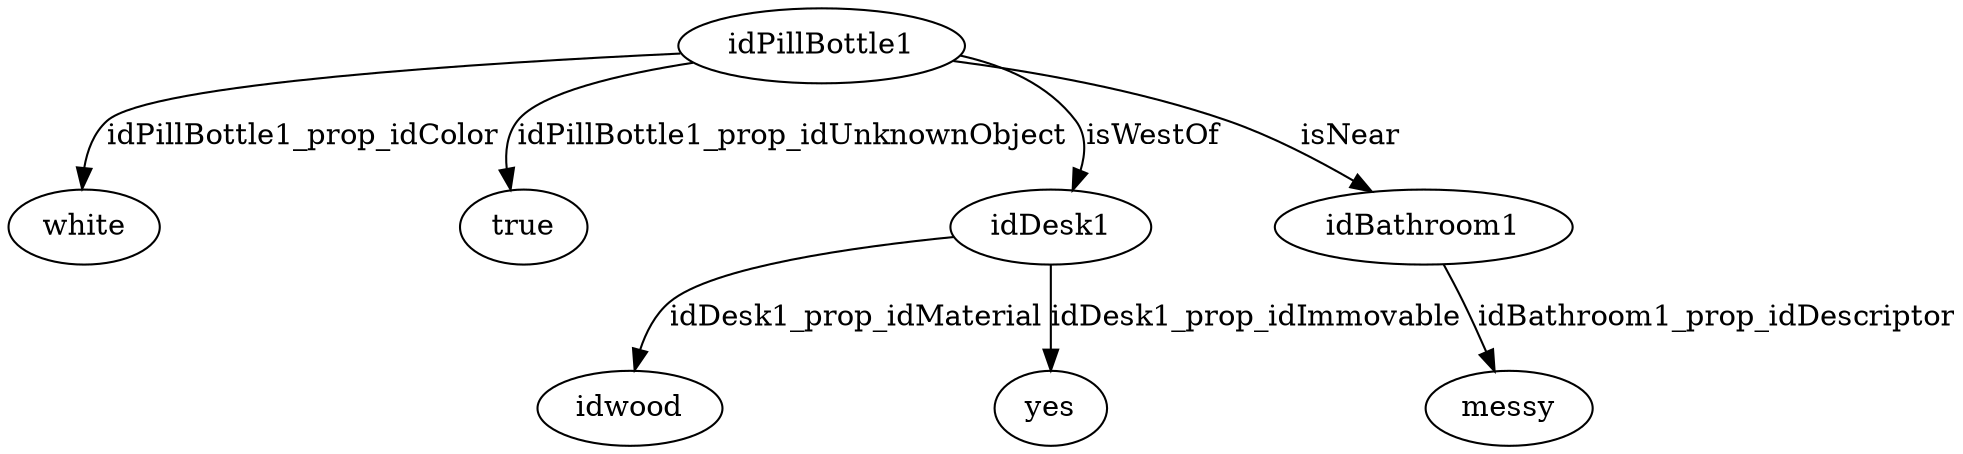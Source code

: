 strict digraph  {
idPillBottle1 [node_type=entity_node, root=root];
white;
true;
idDesk1;
idwood;
yes;
idBathroom1;
messy;
idPillBottle1 -> white  [edge_type=property, label=idPillBottle1_prop_idColor];
idPillBottle1 -> true  [edge_type=property, label=idPillBottle1_prop_idUnknownObject];
idPillBottle1 -> idDesk1  [edge_type=relationship, label=isWestOf];
idPillBottle1 -> idBathroom1  [edge_type=relationship, label=isNear];
idDesk1 -> idwood  [edge_type=property, label=idDesk1_prop_idMaterial];
idDesk1 -> yes  [edge_type=property, label=idDesk1_prop_idImmovable];
idBathroom1 -> messy  [edge_type=property, label=idBathroom1_prop_idDescriptor];
}
